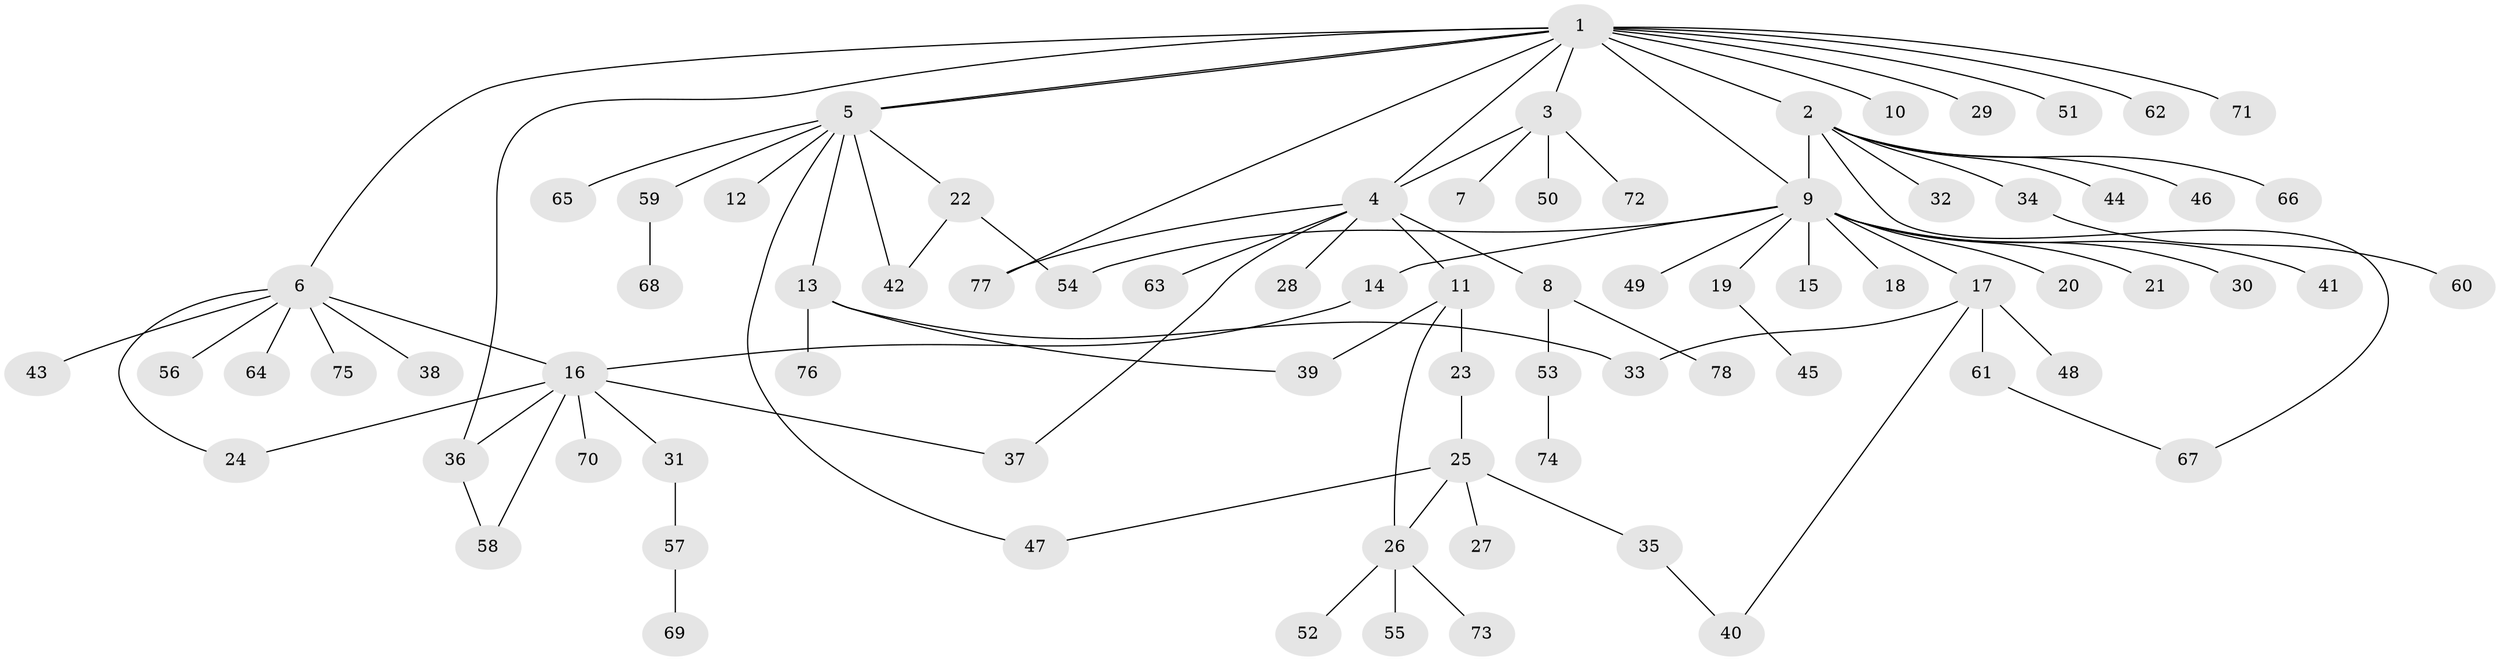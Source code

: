 // Generated by graph-tools (version 1.1) at 2025/26/03/09/25 03:26:00]
// undirected, 78 vertices, 94 edges
graph export_dot {
graph [start="1"]
  node [color=gray90,style=filled];
  1;
  2;
  3;
  4;
  5;
  6;
  7;
  8;
  9;
  10;
  11;
  12;
  13;
  14;
  15;
  16;
  17;
  18;
  19;
  20;
  21;
  22;
  23;
  24;
  25;
  26;
  27;
  28;
  29;
  30;
  31;
  32;
  33;
  34;
  35;
  36;
  37;
  38;
  39;
  40;
  41;
  42;
  43;
  44;
  45;
  46;
  47;
  48;
  49;
  50;
  51;
  52;
  53;
  54;
  55;
  56;
  57;
  58;
  59;
  60;
  61;
  62;
  63;
  64;
  65;
  66;
  67;
  68;
  69;
  70;
  71;
  72;
  73;
  74;
  75;
  76;
  77;
  78;
  1 -- 2;
  1 -- 3;
  1 -- 4;
  1 -- 5;
  1 -- 5;
  1 -- 6;
  1 -- 9;
  1 -- 10;
  1 -- 29;
  1 -- 36;
  1 -- 51;
  1 -- 62;
  1 -- 71;
  1 -- 77;
  2 -- 9;
  2 -- 32;
  2 -- 34;
  2 -- 44;
  2 -- 46;
  2 -- 66;
  2 -- 67;
  3 -- 4;
  3 -- 7;
  3 -- 50;
  3 -- 72;
  4 -- 8;
  4 -- 11;
  4 -- 28;
  4 -- 37;
  4 -- 63;
  4 -- 77;
  5 -- 12;
  5 -- 13;
  5 -- 22;
  5 -- 42;
  5 -- 47;
  5 -- 59;
  5 -- 65;
  6 -- 16;
  6 -- 24;
  6 -- 38;
  6 -- 43;
  6 -- 56;
  6 -- 64;
  6 -- 75;
  8 -- 53;
  8 -- 78;
  9 -- 14;
  9 -- 15;
  9 -- 17;
  9 -- 18;
  9 -- 19;
  9 -- 20;
  9 -- 21;
  9 -- 30;
  9 -- 41;
  9 -- 49;
  9 -- 54;
  11 -- 23;
  11 -- 26;
  11 -- 39;
  13 -- 33;
  13 -- 39;
  13 -- 76;
  14 -- 16;
  16 -- 24;
  16 -- 31;
  16 -- 36;
  16 -- 37;
  16 -- 58;
  16 -- 70;
  17 -- 33;
  17 -- 40;
  17 -- 48;
  17 -- 61;
  19 -- 45;
  22 -- 42;
  22 -- 54;
  23 -- 25;
  25 -- 26;
  25 -- 27;
  25 -- 35;
  25 -- 47;
  26 -- 52;
  26 -- 55;
  26 -- 73;
  31 -- 57;
  34 -- 60;
  35 -- 40;
  36 -- 58;
  53 -- 74;
  57 -- 69;
  59 -- 68;
  61 -- 67;
}
